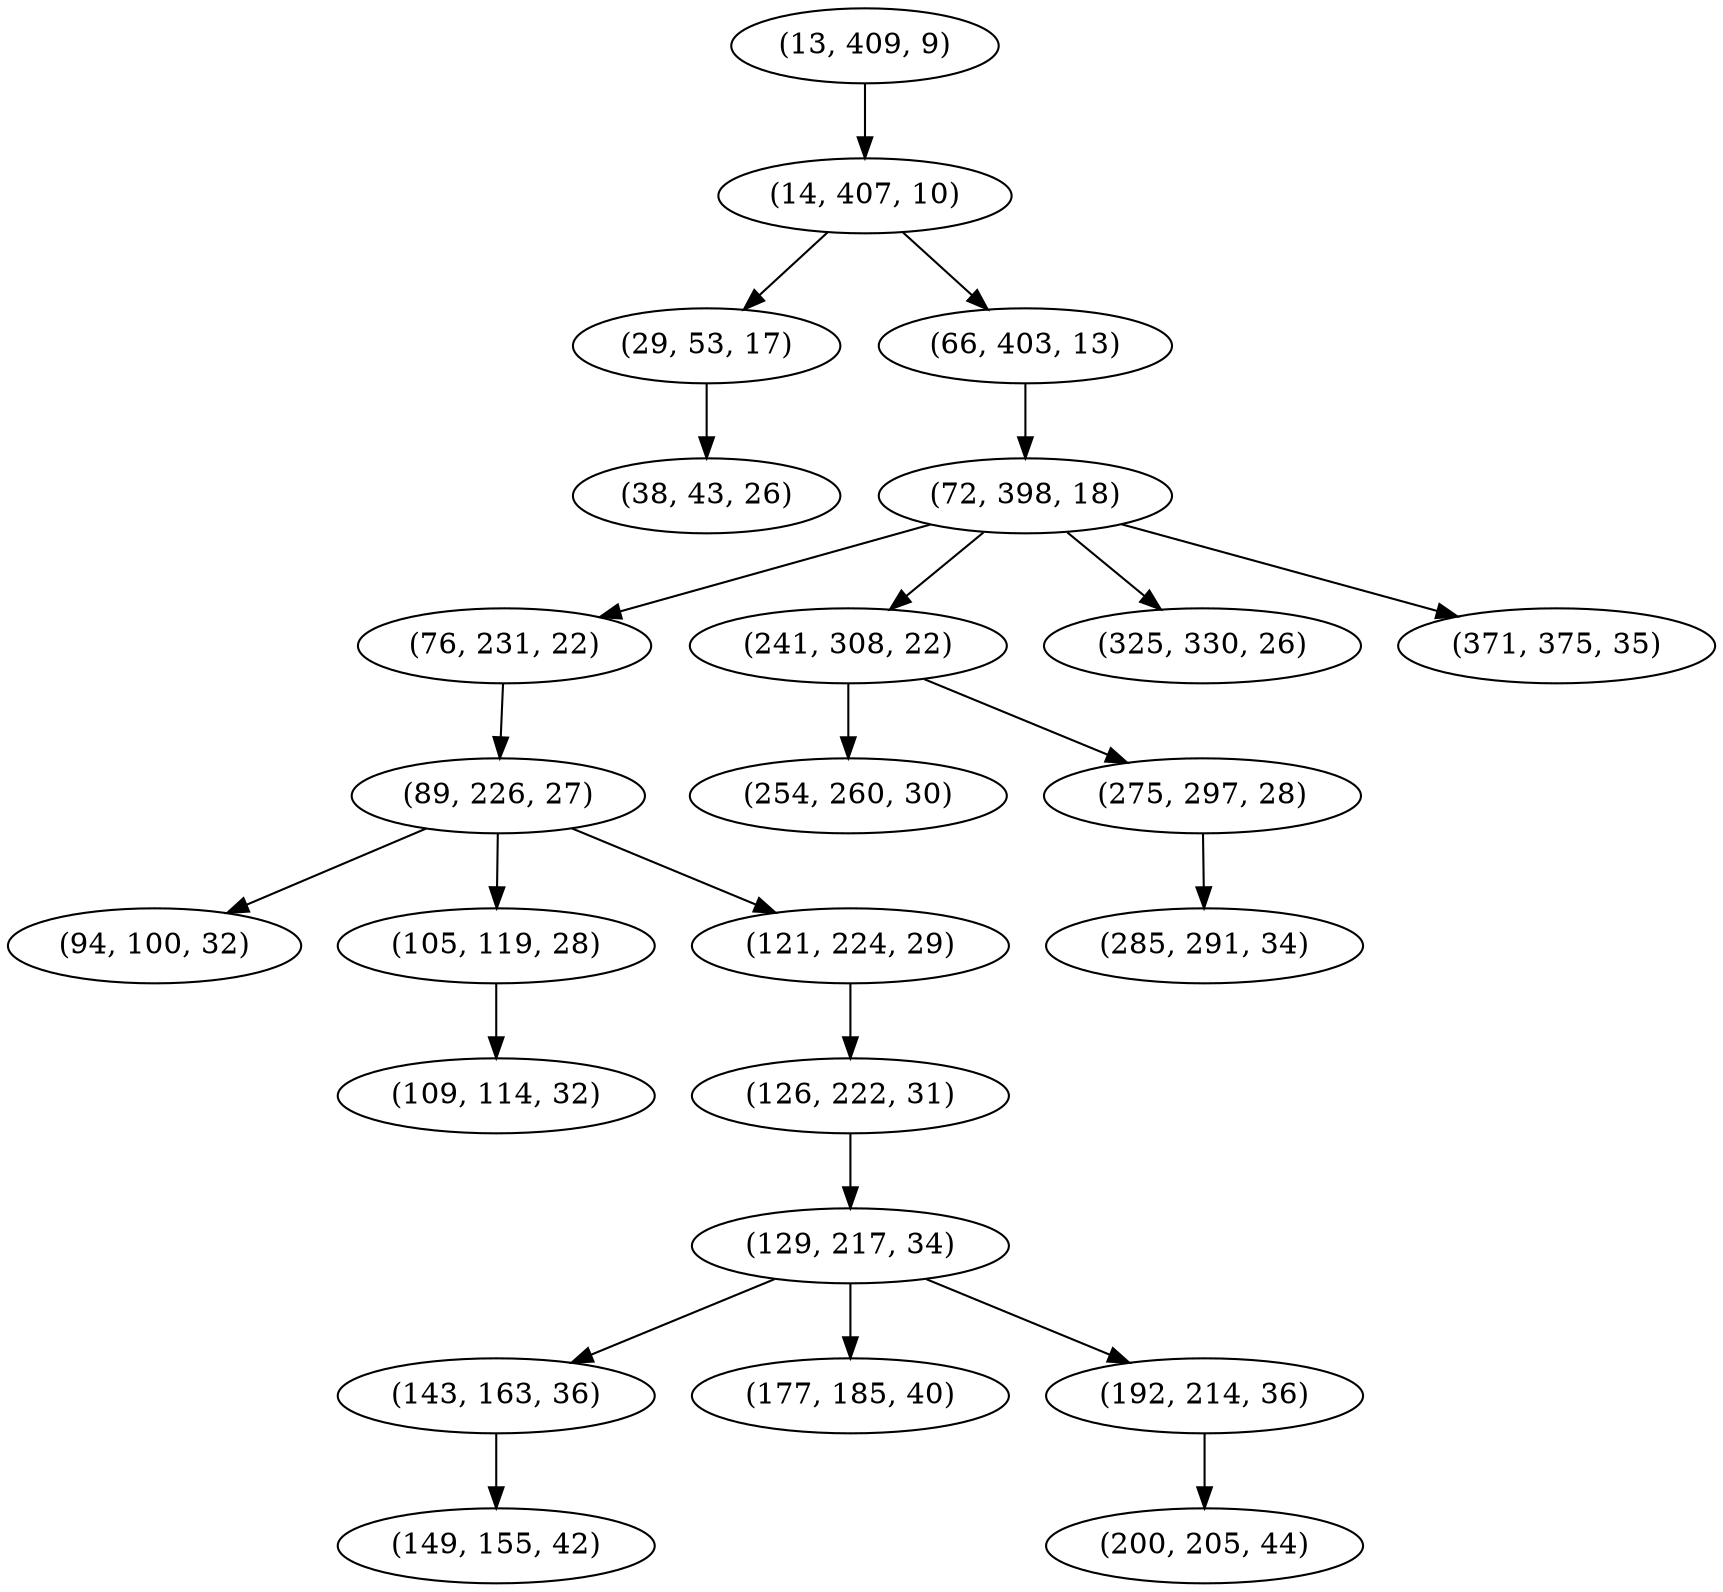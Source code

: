 digraph tree {
    "(13, 409, 9)";
    "(14, 407, 10)";
    "(29, 53, 17)";
    "(38, 43, 26)";
    "(66, 403, 13)";
    "(72, 398, 18)";
    "(76, 231, 22)";
    "(89, 226, 27)";
    "(94, 100, 32)";
    "(105, 119, 28)";
    "(109, 114, 32)";
    "(121, 224, 29)";
    "(126, 222, 31)";
    "(129, 217, 34)";
    "(143, 163, 36)";
    "(149, 155, 42)";
    "(177, 185, 40)";
    "(192, 214, 36)";
    "(200, 205, 44)";
    "(241, 308, 22)";
    "(254, 260, 30)";
    "(275, 297, 28)";
    "(285, 291, 34)";
    "(325, 330, 26)";
    "(371, 375, 35)";
    "(13, 409, 9)" -> "(14, 407, 10)";
    "(14, 407, 10)" -> "(29, 53, 17)";
    "(14, 407, 10)" -> "(66, 403, 13)";
    "(29, 53, 17)" -> "(38, 43, 26)";
    "(66, 403, 13)" -> "(72, 398, 18)";
    "(72, 398, 18)" -> "(76, 231, 22)";
    "(72, 398, 18)" -> "(241, 308, 22)";
    "(72, 398, 18)" -> "(325, 330, 26)";
    "(72, 398, 18)" -> "(371, 375, 35)";
    "(76, 231, 22)" -> "(89, 226, 27)";
    "(89, 226, 27)" -> "(94, 100, 32)";
    "(89, 226, 27)" -> "(105, 119, 28)";
    "(89, 226, 27)" -> "(121, 224, 29)";
    "(105, 119, 28)" -> "(109, 114, 32)";
    "(121, 224, 29)" -> "(126, 222, 31)";
    "(126, 222, 31)" -> "(129, 217, 34)";
    "(129, 217, 34)" -> "(143, 163, 36)";
    "(129, 217, 34)" -> "(177, 185, 40)";
    "(129, 217, 34)" -> "(192, 214, 36)";
    "(143, 163, 36)" -> "(149, 155, 42)";
    "(192, 214, 36)" -> "(200, 205, 44)";
    "(241, 308, 22)" -> "(254, 260, 30)";
    "(241, 308, 22)" -> "(275, 297, 28)";
    "(275, 297, 28)" -> "(285, 291, 34)";
}
